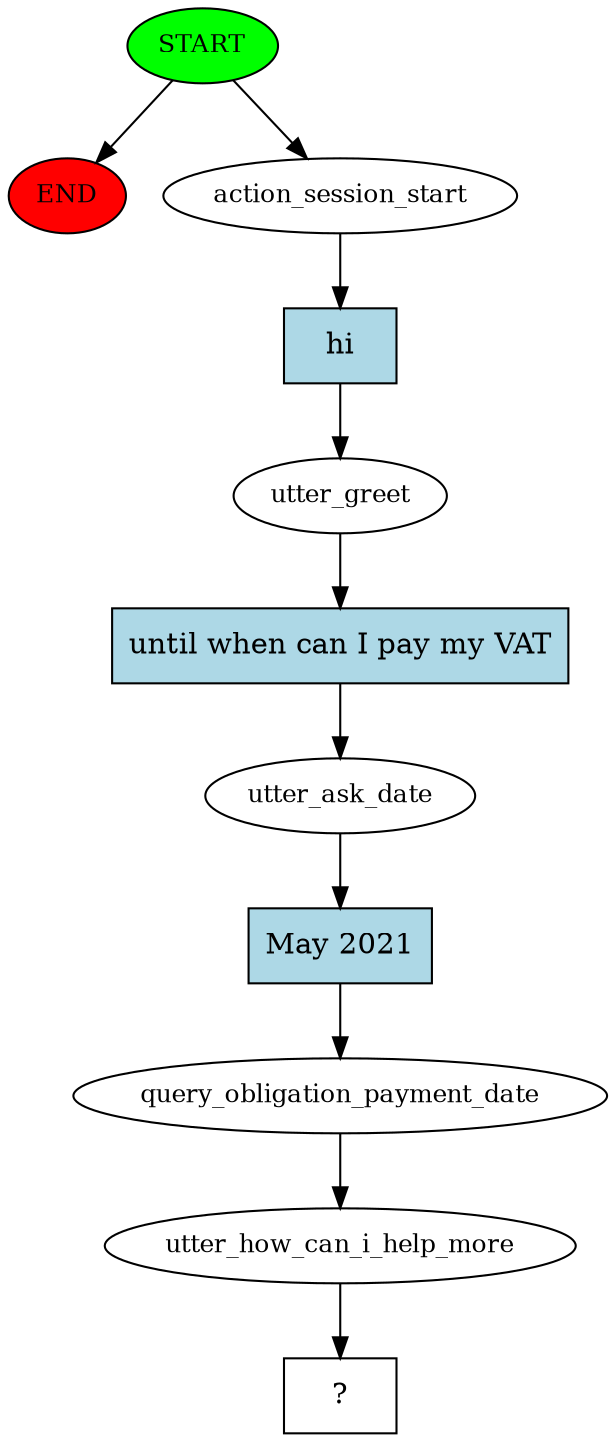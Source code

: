 digraph  {
0 [class="start active", fillcolor=green, fontsize=12, label=START, style=filled];
"-1" [class=end, fillcolor=red, fontsize=12, label=END, style=filled];
1 [class=active, fontsize=12, label=action_session_start];
2 [class=active, fontsize=12, label=utter_greet];
3 [class=active, fontsize=12, label=utter_ask_date];
4 [class=active, fontsize=12, label=query_obligation_payment_date];
5 [class=active, fontsize=12, label=utter_how_can_i_help_more];
6 [class="intent dashed active", label="  ?  ", shape=rect];
7 [class="intent active", fillcolor=lightblue, label=hi, shape=rect, style=filled];
8 [class="intent active", fillcolor=lightblue, label="until when can I pay my VAT", shape=rect, style=filled];
9 [class="intent active", fillcolor=lightblue, label="May 2021", shape=rect, style=filled];
0 -> "-1"  [class="", key=NONE, label=""];
0 -> 1  [class=active, key=NONE, label=""];
1 -> 7  [class=active, key=0];
2 -> 8  [class=active, key=0];
3 -> 9  [class=active, key=0];
4 -> 5  [class=active, key=NONE, label=""];
5 -> 6  [class=active, key=NONE, label=""];
7 -> 2  [class=active, key=0];
8 -> 3  [class=active, key=0];
9 -> 4  [class=active, key=0];
}
